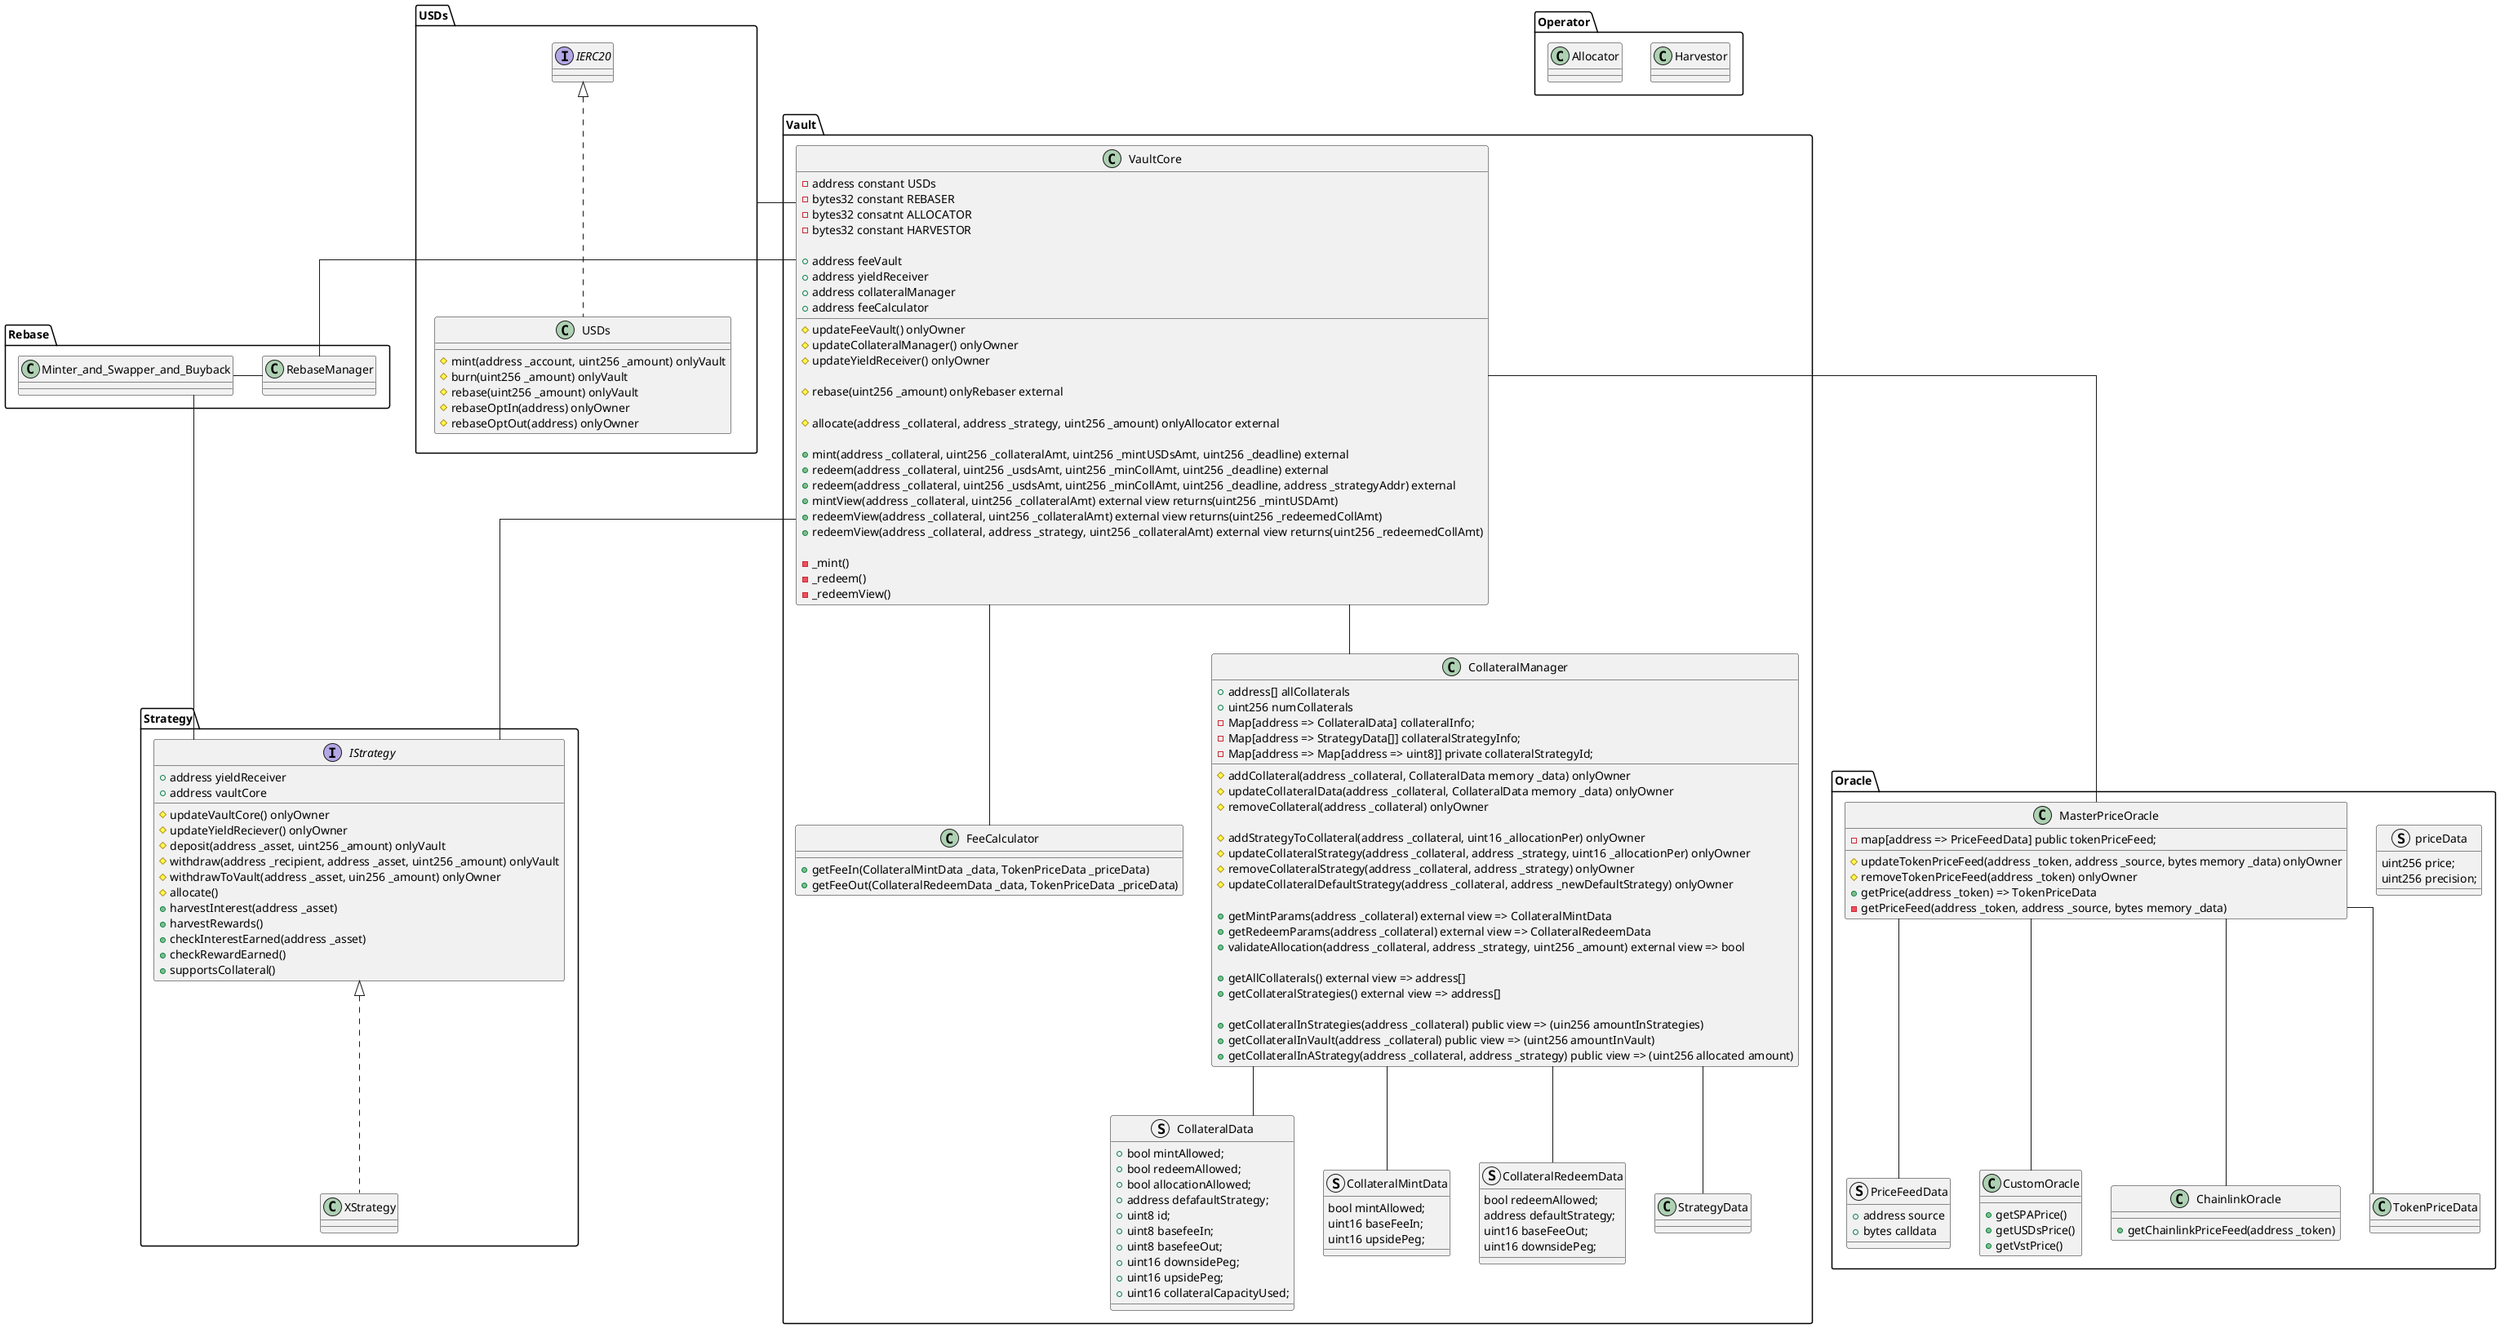 @startuml
    skinparam Linetype ortho

    package USDs {
        class USDs implements IERC20 {
            # mint(address _account, uint256 _amount) onlyVault
            # burn(uint256 _amount) onlyVault
            ' Rebase function can internally call burnExclFromOutFlow and changeSupply
            ' Saving us multiple external calls
            # rebase(uint256 _amount) onlyVault
            # rebaseOptIn(address) onlyOwner
            # rebaseOptOut(address) onlyOwner
        }
    }

    package Vault {
        'Vault contract handles the corelogic for functioning of USDs.
        'It should only expose external and atomic calls for the user.
        'It should not have any accounting of its own.
        class VaultCore {
            - address constant USDs
            - bytes32 constant REBASER
            - bytes32 consatnt ALLOCATOR
            - bytes32 constant HARVESTOR

            + address feeVault
            + address yieldReceiver
            + address collateralManager
            + address feeCalculator

            # updateFeeVault() onlyOwner
            # updateCollateralManager() onlyOwner
            # updateYieldReceiver() onlyOwner

            ' The role of Rebase manager is to push USDs in the Vault contract for performing the rebase
            ' Initially we can carry on the same set of opperation to carry out rebase.
            # rebase(uint256 _amount) onlyRebaser external

            ' Validation for allocation to happen at the collateral manager contract.
            ' Should validates following aspects:
            ' 1. Collateral is mapped with the strategy
            ' 2. Allocation is not paused for the collateral.
            ' 3. Allocation is not exceeding the maxAllocation
            # allocate(address _collateral, address _strategy, uint256 _amount) onlyAllocator external

            + mint(address _collateral, uint256 _collateralAmt, uint256 _mintUSDsAmt, uint256 _deadline) external
            + redeem(address _collateral, uint256 _usdsAmt, uint256 _minCollAmt, uint256 _deadline) external
            + redeem(address _collateral, uint256 _usdsAmt, uint256 _minCollAmt, uint256 _deadline, address _strategyAddr) external
            + mintView(address _collateral, uint256 _collateralAmt) external view returns(uint256 _mintUSDAmt)
            + redeemView(address _collateral, uint256 _collateralAmt) external view returns(uint256 _redeemedCollAmt)
            + redeemView(address _collateral, address _strategy, uint256 _collateralAmt) external view returns(uint256 _redeemedCollAmt)

            - _mint()
            - _redeem()
            - _redeemView()
        }


        ' Handles the simple fee calculation logic
        ' Uses information from the collateral manager to
        ' We can skip this if the current logic is just to chare the base fee for the collateral.
        class FeeCalculator{
            + getFeeIn(CollateralMintData _data, TokenPriceData _priceData)
            + getFeeOut(CollateralRedeemData _data, TokenPriceData _priceData)
        }

        'All the necessary information for a collateral
        struct CollateralData {
            + bool mintAllowed;
            + bool redeemAllowed;
            + bool allocationAllowed;
            + address defafaultStrategy;
            + uint8 id;
            + uint8 basefeeIn;
            + uint8 basefeeOut;
            + uint16 downsidePeg;
            + uint16 upsidePeg;
            + uint16 collateralCapacityUsed;
        }

        ' All the necessary information for minting via a collateral
        struct CollateralMintData{
            bool mintAllowed;
            uint16 baseFeeIn;
            uint16 upsidePeg;
        }

        ' All the necessary information for redeeming via a collateral
        struct CollateralRedeemData{
            bool redeemAllowed;
            address defaultStrategy;
            uint16 baseFeeOut;
            uint16 downsidePeg;

        }

        class CollateralManager {
            + address[] allCollaterals
            + uint256 numCollaterals
            - Map[address => CollateralData] collateralInfo;
            - Map[address => StrategyData[]] collateralStrategyInfo;
            - Map[address => Map[address => uint8]] private collateralStrategyId;
            
            ' Functions for configuring collaterals
            # addCollateral(address _collateral, CollateralData memory _data) onlyOwner
            # updateCollateralData(address _collateral, CollateralData memory _data) onlyOwner
            # removeCollateral(address _collateral) onlyOwner
            
            ' Function for updating collateral strategy information
            # addStrategyToCollateral(address _collateral, uint16 _allocationPer) onlyOwner
            # updateCollateralStrategy(address _collateral, address _strategy, uint16 _allocationPer) onlyOwner
            # removeCollateralStrategy(address _collateral, address _strategy) onlyOwner
            # updateCollateralDefaultStrategy(address _collateral, address _newDefaultStrategy) onlyOwner
            
            ' Functions to get important info for vault core operations
            + getMintParams(address _collateral) external view => CollateralMintData
            + getRedeemParams(address _collateral) external view => CollateralRedeemData
            + validateAllocation(address _collateral, address _strategy, uint256 _amount) external view => bool
            
            + getAllCollaterals() external view => address[]
            + getCollateralStrategies() external view => address[]

            ' Function to get collateral amounts (To be used for accounting)
            + getCollateralInStrategies(address _collateral) public view => (uin256 amountInStrategies)
            + getCollateralInVault(address _collateral) public view => (uint256 amountInVault)
            + getCollateralInAStrategy(address _collateral, address _strategy) public view => (uint256 allocated amount)
        }

        VaultCore -- CollateralManager
        CollateralManager -- CollateralData
        CollateralManager -- CollateralMintData
        CollateralManager -- CollateralRedeemData
        CollateralManager -- StrategyData
        VaultCore -- FeeCalculator
    }

    package Oracle {
        ' Price feed configuration for a token.
        struct PriceFeedData {
            + address source
            + bytes calldata
        }

        ' Return data of getPrice()
        struct priceData{
            uint256 price;
            uint256 precision;
        }

        ' One single point of fetching price feeds for all of our contracts.
        class MasterPriceOracle {
            - map[address => PriceFeedData] public tokenPriceFeed;

            ' While updating the pricefeed ensure check the price feed in the function.
            # updateTokenPriceFeed(address _token, address _source, bytes memory _data) onlyOwner
            # removeTokenPriceFeed(address _token) onlyOwner
            + getPrice(address _token) => TokenPriceData
            - getPriceFeed(address _token, address _source, bytes memory _data) 
        }

        ' Can manage custom price feeds like UniV3 feed for SPA
        class CustomOracle {
            + getSPAPrice()
            + getUSDsPrice()
            + getVstPrice()
        }

        ' Can manage chainlink pricefeeds for all the tokens.
        class ChainlinkOracle {
            + getChainlinkPriceFeed(address _token)
        }

        MasterPriceOracle -- TokenPriceData
        MasterPriceOracle -- PriceFeedData
        MasterPriceOracle -- CustomOracle
        MasterPriceOracle -- ChainlinkOracle
    }

    package Strategy {
        interface IStrategy {
            + address yieldReceiver
            + address vaultCore
            # updateVaultCore() onlyOwner
            # updateYieldReciever() onlyOwner
            # deposit(address _asset, uint256 _amount) onlyVault
            # withdraw(address _recipient, address _asset, uint256 _amount) onlyVault
            # withdrawToVault(address _asset, uin256 _amount) onlyOwner
            # allocate()
            + harvestInterest(address _asset)
            + harvestRewards()
            + checkInterestEarned(address _asset)
            + checkRewardEarned()
            + supportsCollateral()
        }

        class XStrategy implements IStrategy {}
    }

    package Rebase {
        ' Earns all the yields from the strategies
        ' Performs the following roles:
        ' 1. Swap the earned yield to Stable coins | USDs
        ' 2. Transfer x% for rebase keep (100-x)% for buyback
        class Minter_and_Swapper_and_Buyback {}
        ' Initially Rebase manager can be skipped and the funds can directly go to
        ' Vault contract for doing rebase.
        class RebaseManager {}
    }

    Package Operator {
        ' Have a functionality to allow veSPA holders with 1M+ SPA
        ' Enabling the harvestor to earn a base percentage.
        class Harvestor {}

        class Allocator {}
    }


    USDs -down- VaultCore
    VaultCore -- MasterPriceOracle
    VaultCore -- IStrategy
    IStrategy -up- Minter_and_Swapper_and_Buyback
    Minter_and_Swapper_and_Buyback -right- RebaseManager
    RebaseManager -right- VaultCore